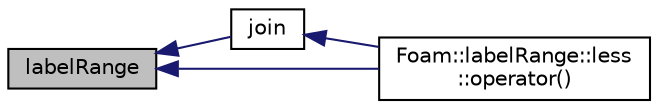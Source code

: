 digraph "labelRange"
{
  bgcolor="transparent";
  edge [fontname="Helvetica",fontsize="10",labelfontname="Helvetica",labelfontsize="10"];
  node [fontname="Helvetica",fontsize="10",shape=record];
  rankdir="LR";
  Node1 [label="labelRange",height=0.2,width=0.4,color="black", fillcolor="grey75", style="filled", fontcolor="black"];
  Node1 -> Node2 [dir="back",color="midnightblue",fontsize="10",style="solid",fontname="Helvetica"];
  Node2 [label="join",height=0.2,width=0.4,color="black",URL="$a01254.html#a7afadf05392498c6bfb8b5a16f6cd028",tooltip="Return a joined range, squashing any gaps in between. "];
  Node2 -> Node3 [dir="back",color="midnightblue",fontsize="10",style="solid",fontname="Helvetica"];
  Node3 [label="Foam::labelRange::less\l::operator()",height=0.2,width=0.4,color="black",URL="$a01302.html#ac344b0e40533f879d3f038d772980a2a"];
  Node1 -> Node3 [dir="back",color="midnightblue",fontsize="10",style="solid",fontname="Helvetica"];
}
